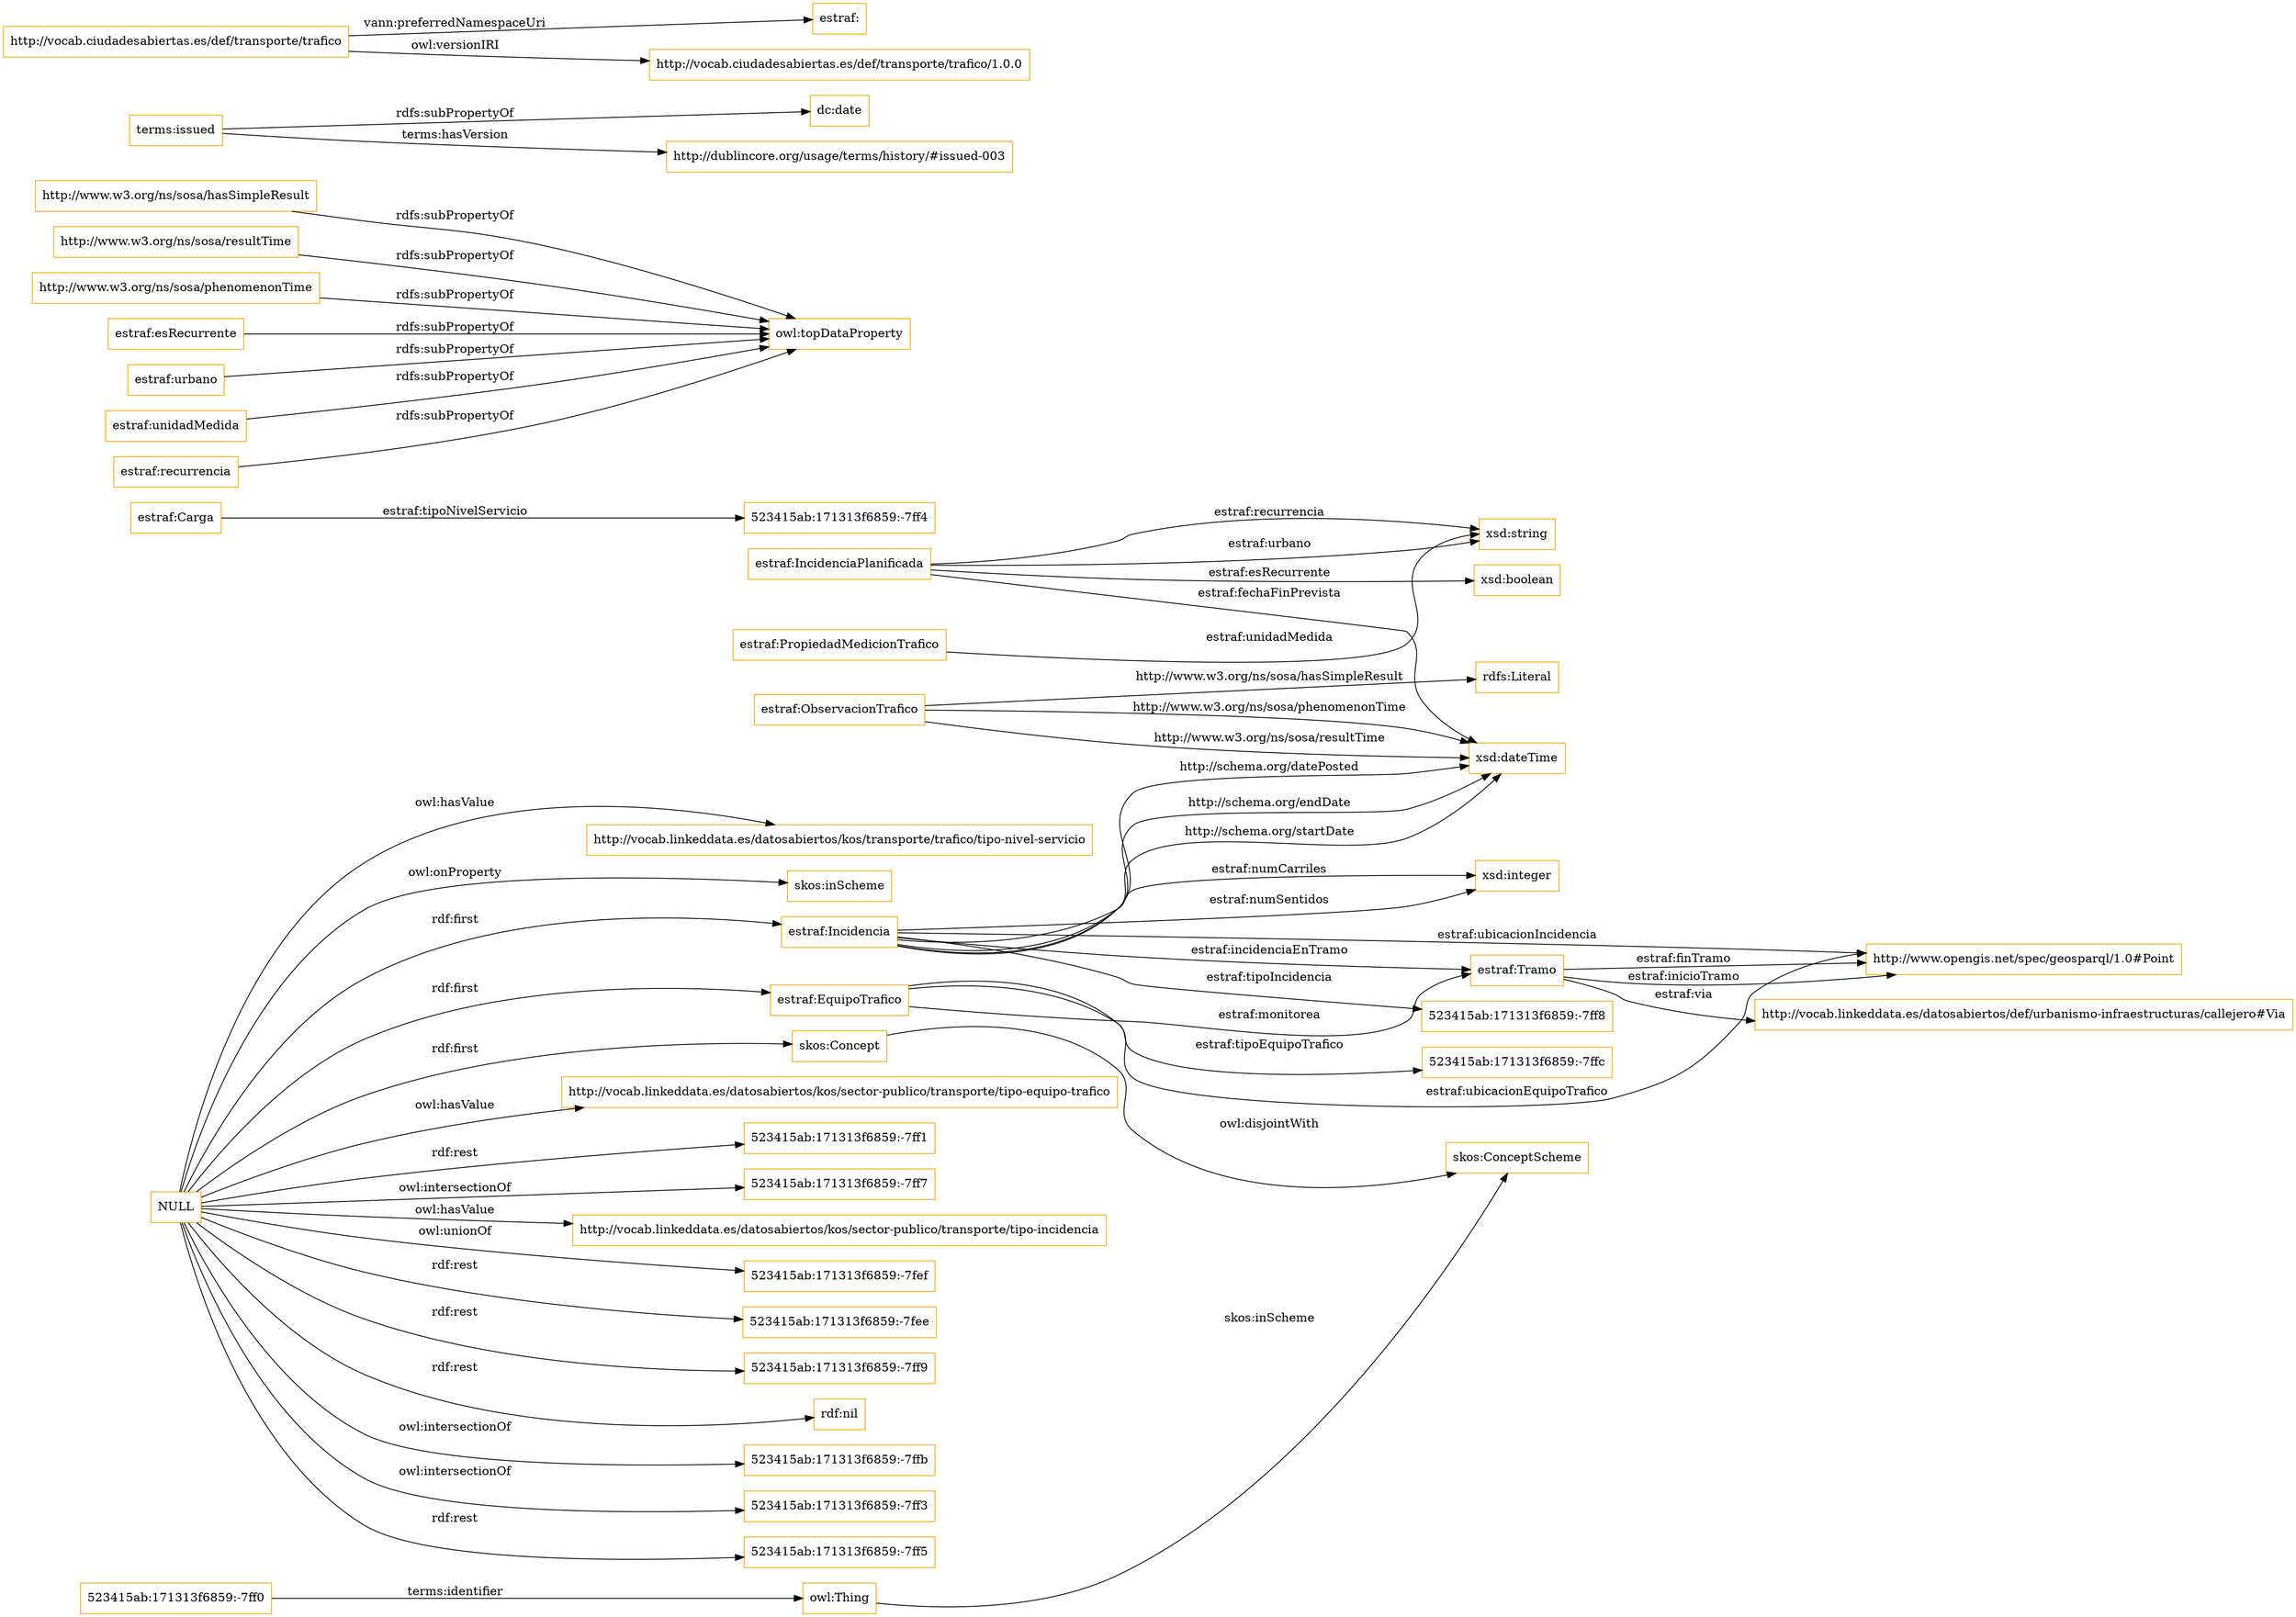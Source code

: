 digraph ar2dtool_diagram { 
rankdir=LR;
size="1501"
node [shape = rectangle, color="orange"]; "estraf:Tramo" "estraf:Carga" "estraf:Incidencia" "523415ab:171313f6859:-7ffc" "estraf:PropiedadMedicionTrafico" "estraf:EquipoTrafico" "523415ab:171313f6859:-7ff4" "skos:ConceptScheme" "http://www.opengis.net/spec/geosparql/1.0#Point" "523415ab:171313f6859:-7ff8" "estraf:IncidenciaPlanificada" "skos:Concept" "estraf:ObservacionTrafico" "http://vocab.linkeddata.es/datosabiertos/def/urbanismo-infraestructuras/callejero#Via" "523415ab:171313f6859:-7ff0" ; /*classes style*/
	"http://www.w3.org/ns/sosa/hasSimpleResult" -> "owl:topDataProperty" [ label = "rdfs:subPropertyOf" ];
	"NULL" -> "http://vocab.linkeddata.es/datosabiertos/kos/sector-publico/transporte/tipo-equipo-trafico" [ label = "owl:hasValue" ];
	"NULL" -> "523415ab:171313f6859:-7ff1" [ label = "rdf:rest" ];
	"NULL" -> "523415ab:171313f6859:-7ff7" [ label = "owl:intersectionOf" ];
	"NULL" -> "http://vocab.linkeddata.es/datosabiertos/kos/sector-publico/transporte/tipo-incidencia" [ label = "owl:hasValue" ];
	"NULL" -> "523415ab:171313f6859:-7fef" [ label = "owl:unionOf" ];
	"NULL" -> "523415ab:171313f6859:-7fee" [ label = "rdf:rest" ];
	"NULL" -> "estraf:Incidencia" [ label = "rdf:first" ];
	"NULL" -> "523415ab:171313f6859:-7ff9" [ label = "rdf:rest" ];
	"NULL" -> "skos:Concept" [ label = "rdf:first" ];
	"NULL" -> "rdf:nil" [ label = "rdf:rest" ];
	"NULL" -> "523415ab:171313f6859:-7ffb" [ label = "owl:intersectionOf" ];
	"NULL" -> "523415ab:171313f6859:-7ff3" [ label = "owl:intersectionOf" ];
	"NULL" -> "523415ab:171313f6859:-7ff5" [ label = "rdf:rest" ];
	"NULL" -> "http://vocab.linkeddata.es/datosabiertos/kos/transporte/trafico/tipo-nivel-servicio" [ label = "owl:hasValue" ];
	"NULL" -> "estraf:EquipoTrafico" [ label = "rdf:first" ];
	"NULL" -> "skos:inScheme" [ label = "owl:onProperty" ];
	"skos:Concept" -> "skos:ConceptScheme" [ label = "owl:disjointWith" ];
	"http://www.w3.org/ns/sosa/resultTime" -> "owl:topDataProperty" [ label = "rdfs:subPropertyOf" ];
	"terms:issued" -> "dc:date" [ label = "rdfs:subPropertyOf" ];
	"terms:issued" -> "http://dublincore.org/usage/terms/history/#issued-003" [ label = "terms:hasVersion" ];
	"http://www.w3.org/ns/sosa/phenomenonTime" -> "owl:topDataProperty" [ label = "rdfs:subPropertyOf" ];
	"estraf:esRecurrente" -> "owl:topDataProperty" [ label = "rdfs:subPropertyOf" ];
	"estraf:urbano" -> "owl:topDataProperty" [ label = "rdfs:subPropertyOf" ];
	"http://vocab.ciudadesabiertas.es/def/transporte/trafico" -> "estraf:" [ label = "vann:preferredNamespaceUri" ];
	"http://vocab.ciudadesabiertas.es/def/transporte/trafico" -> "http://vocab.ciudadesabiertas.es/def/transporte/trafico/1.0.0" [ label = "owl:versionIRI" ];
	"estraf:unidadMedida" -> "owl:topDataProperty" [ label = "rdfs:subPropertyOf" ];
	"estraf:recurrencia" -> "owl:topDataProperty" [ label = "rdfs:subPropertyOf" ];
	"estraf:Tramo" -> "http://www.opengis.net/spec/geosparql/1.0#Point" [ label = "estraf:finTramo" ];
	"estraf:Incidencia" -> "xsd:dateTime" [ label = "http://schema.org/startDate" ];
	"estraf:Carga" -> "523415ab:171313f6859:-7ff4" [ label = "estraf:tipoNivelServicio" ];
	"owl:Thing" -> "skos:ConceptScheme" [ label = "skos:inScheme" ];
	"estraf:EquipoTrafico" -> "estraf:Tramo" [ label = "estraf:monitorea" ];
	"estraf:ObservacionTrafico" -> "xsd:dateTime" [ label = "http://www.w3.org/ns/sosa/phenomenonTime" ];
	"estraf:EquipoTrafico" -> "523415ab:171313f6859:-7ffc" [ label = "estraf:tipoEquipoTrafico" ];
	"estraf:IncidenciaPlanificada" -> "xsd:dateTime" [ label = "estraf:fechaFinPrevista" ];
	"estraf:Tramo" -> "http://www.opengis.net/spec/geosparql/1.0#Point" [ label = "estraf:inicioTramo" ];
	"estraf:Incidencia" -> "xsd:dateTime" [ label = "http://schema.org/datePosted" ];
	"estraf:EquipoTrafico" -> "http://www.opengis.net/spec/geosparql/1.0#Point" [ label = "estraf:ubicacionEquipoTrafico" ];
	"estraf:IncidenciaPlanificada" -> "xsd:string" [ label = "estraf:recurrencia" ];
	"estraf:Incidencia" -> "estraf:Tramo" [ label = "estraf:incidenciaEnTramo" ];
	"estraf:ObservacionTrafico" -> "rdfs:Literal" [ label = "http://www.w3.org/ns/sosa/hasSimpleResult" ];
	"523415ab:171313f6859:-7ff0" -> "owl:Thing" [ label = "terms:identifier" ];
	"estraf:Incidencia" -> "xsd:dateTime" [ label = "http://schema.org/endDate" ];
	"estraf:Incidencia" -> "xsd:integer" [ label = "estraf:numCarriles" ];
	"estraf:Incidencia" -> "xsd:integer" [ label = "estraf:numSentidos" ];
	"estraf:ObservacionTrafico" -> "xsd:dateTime" [ label = "http://www.w3.org/ns/sosa/resultTime" ];
	"estraf:Incidencia" -> "http://www.opengis.net/spec/geosparql/1.0#Point" [ label = "estraf:ubicacionIncidencia" ];
	"estraf:IncidenciaPlanificada" -> "xsd:boolean" [ label = "estraf:esRecurrente" ];
	"estraf:Incidencia" -> "523415ab:171313f6859:-7ff8" [ label = "estraf:tipoIncidencia" ];
	"estraf:PropiedadMedicionTrafico" -> "xsd:string" [ label = "estraf:unidadMedida" ];
	"estraf:IncidenciaPlanificada" -> "xsd:string" [ label = "estraf:urbano" ];
	"estraf:Tramo" -> "http://vocab.linkeddata.es/datosabiertos/def/urbanismo-infraestructuras/callejero#Via" [ label = "estraf:via" ];

}
